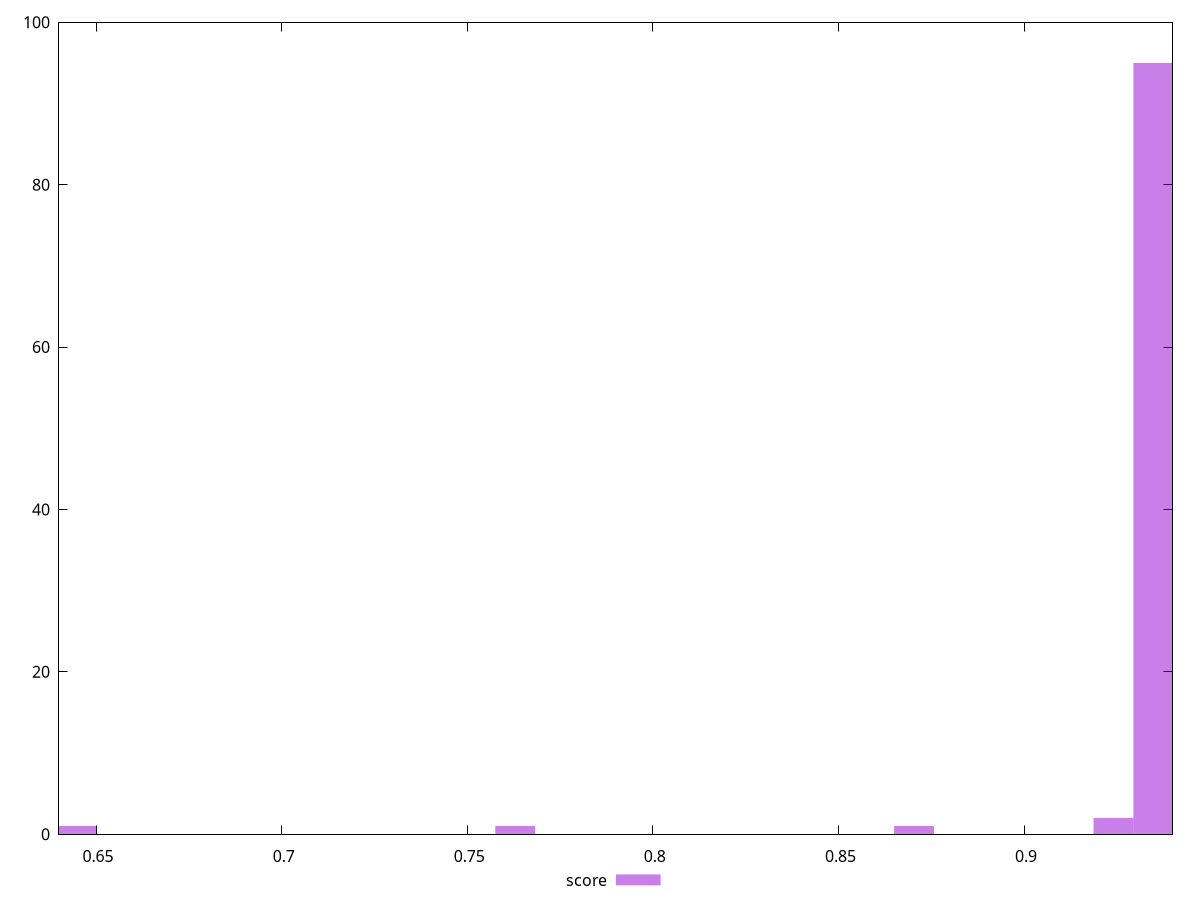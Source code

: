 reset

$score <<EOF
0.6447178740500569 1
0.7629161509592339 1
0.9348409173725825 95
0.8703691299675768 1
0.9240956194717482 2
EOF

set key outside below
set boxwidth 0.010745297900834281
set xrange [0.64:0.94]
set yrange [0:100]
set trange [0:100]
set style fill transparent solid 0.5 noborder
set terminal svg size 640, 490 enhanced background rgb 'white'
set output "report_00017_2021-02-10T15-08-03.406Z/first-contentful-paint/samples/pages+cached/score/histogram.svg"

plot $score title "score" with boxes

reset
